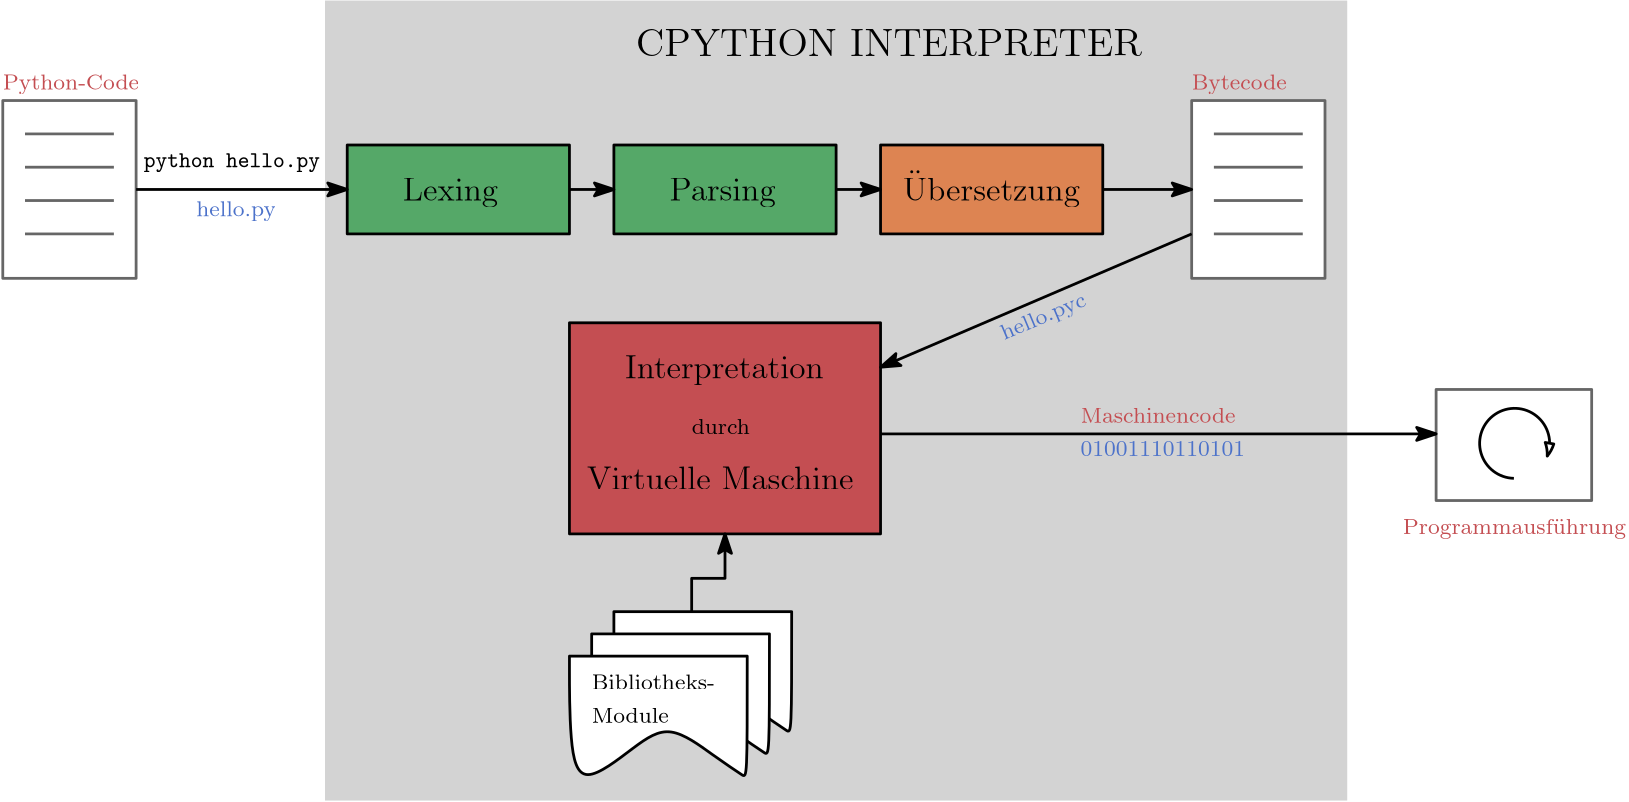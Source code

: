 <?xml version="1.0"?>
<!DOCTYPE ipe SYSTEM "ipe.dtd">
<ipe version="70218" creator="Ipe 7.2.24">
<info created="D:20220317160206" modified="D:20220317181441"/>
<ipestyle name="basic">
<symbol name="arrow/arc(spx)">
<path stroke="sym-stroke" fill="sym-stroke" pen="sym-pen">
0 0 m
-1 0.333 l
-1 -0.333 l
h
</path>
</symbol>
<symbol name="arrow/farc(spx)">
<path stroke="sym-stroke" fill="white" pen="sym-pen">
0 0 m
-1 0.333 l
-1 -0.333 l
h
</path>
</symbol>
<symbol name="arrow/ptarc(spx)">
<path stroke="sym-stroke" fill="sym-stroke" pen="sym-pen">
0 0 m
-1 0.333 l
-0.8 0 l
-1 -0.333 l
h
</path>
</symbol>
<symbol name="arrow/fptarc(spx)">
<path stroke="sym-stroke" fill="white" pen="sym-pen">
0 0 m
-1 0.333 l
-0.8 0 l
-1 -0.333 l
h
</path>
</symbol>
<symbol name="mark/circle(sx)" transformations="translations">
<path fill="sym-stroke">
0.6 0 0 0.6 0 0 e
0.4 0 0 0.4 0 0 e
</path>
</symbol>
<symbol name="mark/disk(sx)" transformations="translations">
<path fill="sym-stroke">
0.6 0 0 0.6 0 0 e
</path>
</symbol>
<symbol name="mark/fdisk(sfx)" transformations="translations">
<group>
<path fill="sym-fill">
0.5 0 0 0.5 0 0 e
</path>
<path fill="sym-stroke" fillrule="eofill">
0.6 0 0 0.6 0 0 e
0.4 0 0 0.4 0 0 e
</path>
</group>
</symbol>
<symbol name="mark/box(sx)" transformations="translations">
<path fill="sym-stroke" fillrule="eofill">
-0.6 -0.6 m
0.6 -0.6 l
0.6 0.6 l
-0.6 0.6 l
h
-0.4 -0.4 m
0.4 -0.4 l
0.4 0.4 l
-0.4 0.4 l
h
</path>
</symbol>
<symbol name="mark/square(sx)" transformations="translations">
<path fill="sym-stroke">
-0.6 -0.6 m
0.6 -0.6 l
0.6 0.6 l
-0.6 0.6 l
h
</path>
</symbol>
<symbol name="mark/fsquare(sfx)" transformations="translations">
<group>
<path fill="sym-fill">
-0.5 -0.5 m
0.5 -0.5 l
0.5 0.5 l
-0.5 0.5 l
h
</path>
<path fill="sym-stroke" fillrule="eofill">
-0.6 -0.6 m
0.6 -0.6 l
0.6 0.6 l
-0.6 0.6 l
h
-0.4 -0.4 m
0.4 -0.4 l
0.4 0.4 l
-0.4 0.4 l
h
</path>
</group>
</symbol>
<symbol name="mark/cross(sx)" transformations="translations">
<group>
<path fill="sym-stroke">
-0.43 -0.57 m
0.57 0.43 l
0.43 0.57 l
-0.57 -0.43 l
h
</path>
<path fill="sym-stroke">
-0.43 0.57 m
0.57 -0.43 l
0.43 -0.57 l
-0.57 0.43 l
h
</path>
</group>
</symbol>
<symbol name="arrow/fnormal(spx)">
<path stroke="sym-stroke" fill="white" pen="sym-pen">
0 0 m
-1 0.333 l
-1 -0.333 l
h
</path>
</symbol>
<symbol name="arrow/pointed(spx)">
<path stroke="sym-stroke" fill="sym-stroke" pen="sym-pen">
0 0 m
-1 0.333 l
-0.8 0 l
-1 -0.333 l
h
</path>
</symbol>
<symbol name="arrow/fpointed(spx)">
<path stroke="sym-stroke" fill="white" pen="sym-pen">
0 0 m
-1 0.333 l
-0.8 0 l
-1 -0.333 l
h
</path>
</symbol>
<symbol name="arrow/linear(spx)">
<path stroke="sym-stroke" pen="sym-pen">
-1 0.333 m
0 0 l
-1 -0.333 l
</path>
</symbol>
<symbol name="arrow/fdouble(spx)">
<path stroke="sym-stroke" fill="white" pen="sym-pen">
0 0 m
-1 0.333 l
-1 -0.333 l
h
-1 0 m
-2 0.333 l
-2 -0.333 l
h
</path>
</symbol>
<symbol name="arrow/double(spx)">
<path stroke="sym-stroke" fill="sym-stroke" pen="sym-pen">
0 0 m
-1 0.333 l
-1 -0.333 l
h
-1 0 m
-2 0.333 l
-2 -0.333 l
h
</path>
</symbol>
<anglesize name="22.5 deg" value="22.5"/>
<anglesize name="30 deg" value="30"/>
<anglesize name="45 deg" value="45"/>
<anglesize name="60 deg" value="60"/>
<anglesize name="90 deg" value="90"/>
<arrowsize name="large" value="10"/>
<arrowsize name="small" value="5"/>
<arrowsize name="tiny" value="3"/>
<color name="blue" value="0 0 1"/>
<color name="brown" value="0.647 0.165 0.165"/>
<color name="darkblue" value="0 0 0.545"/>
<color name="darkcyan" value="0 0.545 0.545"/>
<color name="darkgray" value="0.663"/>
<color name="darkgreen" value="0 0.392 0"/>
<color name="darkmagenta" value="0.545 0 0.545"/>
<color name="darkorange" value="1 0.549 0"/>
<color name="darkred" value="0.545 0 0"/>
<color name="gold" value="1 0.843 0"/>
<color name="gray" value="0.745"/>
<color name="green" value="0 1 0"/>
<color name="lightblue" value="0.678 0.847 0.902"/>
<color name="lightcyan" value="0.878 1 1"/>
<color name="lightgray" value="0.827"/>
<color name="lightgreen" value="0.565 0.933 0.565"/>
<color name="lightyellow" value="1 1 0.878"/>
<color name="navy" value="0 0 0.502"/>
<color name="orange" value="1 0.647 0"/>
<color name="pink" value="1 0.753 0.796"/>
<color name="purple" value="0.627 0.125 0.941"/>
<color name="red" value="1 0 0"/>
<color name="sbblue" value="0.298 0.447 0.79"/>
<color name="sbgreen" value="0.333 0.658 0.407"/>
<color name="sborange" value="0.866 0.517 0.321"/>
<color name="sbpurple" value="0.505 0.447 0.698"/>
<color name="sbred" value="0.768 0.305 0.321"/>
<color name="seagreen" value="0.18 0.545 0.341"/>
<color name="turquoise" value="0.251 0.878 0.816"/>
<color name="verydarkgray" value="0.4"/>
<color name="violet" value="0.933 0.51 0.933"/>
<color name="yellow" value="1 1 0"/>
<dashstyle name="dash dot dotted" value="[4 2 1 2 1 2] 0"/>
<dashstyle name="dash dotted" value="[4 2 1 2] 0"/>
<dashstyle name="dashed" value="[4] 0"/>
<dashstyle name="dotted" value="[1 3] 0"/>
<gridsize name="10 pts (~3.5 mm)" value="10"/>
<gridsize name="14 pts (~5 mm)" value="14"/>
<gridsize name="16 pts (~6 mm)" value="16"/>
<gridsize name="20 pts (~7 mm)" value="20"/>
<gridsize name="28 pts (~10 mm)" value="28"/>
<gridsize name="32 pts (~12 mm)" value="32"/>
<gridsize name="4 pts" value="4"/>
<gridsize name="56 pts (~20 mm)" value="56"/>
<gridsize name="8 pts (~3 mm)" value="8"/>
<opacity name="10%" value="0.1"/>
<opacity name="30%" value="0.3"/>
<opacity name="50%" value="0.5"/>
<opacity name="75%" value="0.75"/>
<pen name="fat" value="1.2"/>
<pen name="heavier" value="0.8"/>
<pen name="ultrafat" value="2"/>
<symbolsize name="large" value="5"/>
<symbolsize name="small" value="2"/>
<symbolsize name="tiny" value="1.1"/>
<textsize name="Huge" value="\Huge"/>
<textsize name="LARGE" value="\LARGE"/>
<textsize name="Large" value="\Large"/>
<textsize name="footnote" value="\footnotesize"/>
<textsize name="huge" value="\huge"/>
<textsize name="large" value="\large"/>
<textsize name="small" value="\small"/>
<textsize name="tiny" value="\tiny"/>
<textstyle name="center" begin="\begin{center}" end="\end{center}"/>
<textstyle name="item" begin="\begin{itemize}\item{}" end="\end{itemize}"/>
<textstyle name="itemize" begin="\begin{itemize}" end="\end{itemize}"/>
<tiling name="falling" angle="-60" step="4" width="1"/>
<tiling name="rising" angle="30" step="4" width="1"/>
</ipestyle>
<page>
<layer name="alpha"/>
<view layers="alpha" active="alpha"/>
<path layer="alpha" fill="lightgray">
120 820 m
120 532 l
488 532 l
488 820 l
h
</path>
<path stroke="verydarkgray" fill="white" pen="1">
520 680 m
520 640 l
576 640 l
576 680 l
h
</path>
<path matrix="1 0 0 1 -32 0" stroke="black" fill="sbred" pen="1">
240 704 m
240 628 l
352 628 l
352 704 l
h
</path>
<path matrix="1 0 0 1 -32 0" stroke="black" fill="sborange" pen="1">
352 768 m
352 736 l
432 736 l
432 768 l
h
</path>
<path matrix="1 0 0 1 -32 0" stroke="black" fill="sbgreen" pen="1">
256 768 m
256 736 l
336 736 l
336 768 l
h
</path>
<path matrix="1 0 0 1 -32 0" stroke="black" fill="sbgreen" pen="1">
160 768 m
160 736 l
240 736 l
240 768 l
h
</path>
<path matrix="1 0 0 1 -44 0" stroke="verydarkgray" fill="white" pen="1">
48 784 m
48 720 l
96 720 l
96 784 l
h
</path>
<text matrix="1 0 0 1 25.638 34.3462" transformations="translations" pos="48 708" stroke="sbblue" type="label" width="28.698" height="5.535" depth="1.55" valign="baseline" size="footnote">hello.py</text>
<path matrix="1 0 0 1 -44 0" stroke="verydarkgray" pen="1">
56 772 m
88 772 l
</path>
<path matrix="1 0 0 1 -44 0" stroke="verydarkgray" pen="1">
56 760 m
88 760 l
</path>
<path matrix="1 0 0 1 -44 0" stroke="verydarkgray" pen="1">
56 748 m
88 748 l
</path>
<path matrix="1 0 0 1 -44 0" stroke="verydarkgray" pen="1">
56 736 m
88 736 l
</path>
<text matrix="1 0 0 1 184 92" transformations="translations" pos="48 708" stroke="black" type="label" width="182.178" height="9.803" depth="0" valign="baseline" size="Large">CPYTHON INTERPRETER</text>
<text matrix="1 0 0 1 -24 -8" transformations="translations" pos="172 756" stroke="black" type="label" width="34.303" height="8.174" depth="2.32" valign="baseline" size="large">Lexing</text>
<text matrix="1 0 0 1 72 -8" transformations="translations" pos="172 756" stroke="black" type="label" width="38.27" height="8.174" depth="2.32" valign="baseline" size="large">Parsing</text>
<text matrix="1 0 0 1 156 -8" transformations="translations" pos="172 756" stroke="black" type="label" width="63.793" height="10.961" depth="2.32" valign="baseline" size="large">Übersetzung</text>
<path matrix="1 0 0 1 -32 0" stroke="black" pen="1" arrow="ptarc/normal">
240 752 m
256 752 l
</path>
<path matrix="1 0 0 1 -32 0" stroke="black" pen="1" arrow="ptarc/normal">
336 752 m
352 752 l
</path>
<path matrix="1 0 0 1 384 0" stroke="verydarkgray" fill="white" pen="1">
48 784 m
48 720 l
96 720 l
96 784 l
h
</path>
<text matrix="0.922159 0.386812 -0.386812 0.922159 594.133 26.3228" transformations="rigid" pos="48 708" stroke="sbblue" type="label" width="32.462" height="5.535" depth="1.55" valign="baseline" size="footnote">hello.pyc</text>
<path matrix="1 0 0 1 384 0" stroke="verydarkgray" fill="white" pen="1">
56 772 m
88 772 l
</path>
<path matrix="1 0 0 1 384 0" stroke="verydarkgray" fill="white" pen="1">
56 760 m
88 760 l
</path>
<path matrix="1 0 0 1 384 0" stroke="verydarkgray" fill="white" pen="1">
56 748 m
88 748 l
</path>
<path matrix="1 0 0 1 384 0" stroke="verydarkgray" fill="white" pen="1">
56 736 m
88 736 l
</path>
<path matrix="1 0 0 1 -32 0" stroke="black" pen="1" arrow="ptarc/normal">
432 752 m
464 752 l
</path>
<text matrix="1 0 0 1 384 80" transformations="translations" pos="48 708" stroke="sbred" type="label" width="34.222" height="5.535" depth="1.55" valign="baseline" size="footnote">Bytecode</text>
<text matrix="1 0 0 1 56 -72" transformations="translations" pos="172 756" stroke="black" type="label" width="71.532" height="8.174" depth="2.32" valign="baseline" size="large">Interpretation</text>
<text matrix="1 0 0 1 42.3415 -112" transformations="translations" pos="172 756" stroke="black" type="label" width="95.981" height="8.302" depth="0" valign="baseline" size="large">Virtuelle Maschine</text>
<path matrix="1 0 0 1 -32 0" stroke="black" pen="1" arrow="ptarc/normal">
464 736 m
352 688 l
</path>
<path matrix="1 0 0 1 -20 36" stroke="black" pen="1" arrow="farc/small">
568 612 m
12.6008 0 0 -12.6008 568.268 624.598 580 620 a
</path>
<text matrix="1 0 0 1 32 48" transformations="translations" pos="476 580" stroke="sbred" type="label" width="80.396" height="5.535" depth="1.55" valign="baseline" size="footnote">Programmausführung</text>
<text matrix="1 0 0 1 -44 80" transformations="translations" pos="48 708" stroke="sbred" type="label" width="49.042" height="5.535" depth="1.55" valign="baseline" size="footnote">Python-Code</text>
<text transformations="translations" pos="392 656" stroke="sbblue" type="label" width="59.279" height="5.136" depth="0" valign="baseline" size="footnote">01001110110101</text>
<text matrix="1 0 0 1 0 12" transformations="translations" pos="392 656" stroke="sbred" type="label" width="55.789" height="5.535" depth="0" valign="baseline" size="footnote">Maschinencode</text>
<path stroke="black" pen="1" arrow="ptarc/normal">
320 664 m
520 664 l
</path>
<text matrix="1 0 0 1 -17.2894 0" transformations="translations" pos="72 760" stroke="black" type="label" width="63.513" height="4.872" depth="1.77" valign="baseline" size="footnote">\texttt{python hello.py}</text>
<path stroke="black" pen="1" arrow="ptarc/normal">
52 752 m
128 752 l
</path>
<text matrix="1 0 0 1 4 -8" transformations="translations" pos="248 672" stroke="black" type="label" width="20.943" height="5.535" depth="0" valign="baseline" size="footnote">durch</text>
<path matrix="1 0 0 1 24 0" stroke="black" fill="white" pen="1" cap="1" join="1">
264 600 m
200 600
200 600
200 600
200 568
204 552
224 568
236 576
252 564
264 556
264 556
264 600 c
</path>
<path matrix="1 0 0 1 16 -8" stroke="black" fill="white" pen="1" cap="1" join="1">
264 600 m
200 600
200 600
200 600
200 568
204 552
224 568
236 576
252 564
264 556
264 556
264 600 c
</path>
<path matrix="1 0 0 1 8 -16" stroke="black" fill="white" pen="1" cap="1" join="1">
264 600 m
200 600
200 600
200 600
200 568
204 552
224 568
236 576
252 564
264 556
264 556
264 600 c
</path>
<text matrix="1 0 0 1 24 -8" transformations="translations" pos="192 580" stroke="black" type="label" width="44.384" height="5.535" depth="0" valign="baseline" size="footnote">Bibliotheks-</text>
<text matrix="1 0 0 1 24 -20" transformations="translations" pos="192 580" stroke="black" type="label" width="27.749" height="5.535" depth="0" valign="baseline" size="footnote">Module</text>
<path stroke="black" pen="1" arrow="ptarc/normal">
252 600 m
252 612 l
264 612 l
264 628 l
</path>
</page>
</ipe>

